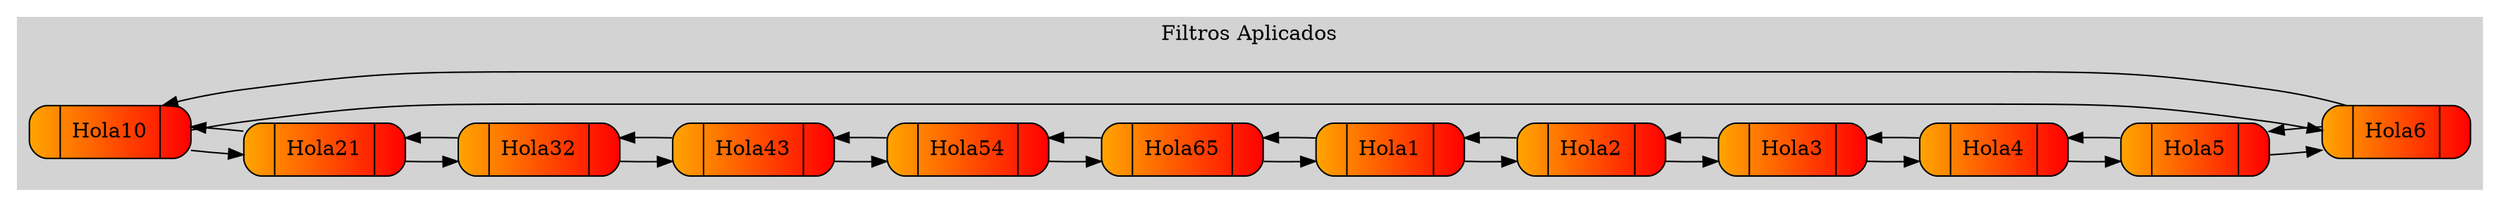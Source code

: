 digraph arbol
{
	rankdir=LR;
	graph [nodesep=0.3];
	subgraph cluster_0{
	style=filled;
	color=lightgrey;
	labelloc=t;
	node [shape = record, style="rounded,filled"fillcolor="orange:red",width=0.7,height=0.5];

	FiltroHola10[label="{ |Hola10| }"];
	FiltroHola21[label="{ |Hola21| }"];
	FiltroHola32[label="{ |Hola32| }"];
	FiltroHola43[label="{ |Hola43| }"];
	FiltroHola54[label="{ |Hola54| }"];
	FiltroHola65[label="{ |Hola65| }"];
	FiltroHola1[label="{ |Hola1| }"];
	FiltroHola2[label="{ |Hola2| }"];
	FiltroHola3[label="{ |Hola3| }"];
	FiltroHola4[label="{ |Hola4| }"];
	FiltroHola5[label="{ |Hola5| }"];
	FiltroHola6[label="{ |Hola6| }"];


	FiltroHola10->FiltroHola21
	FiltroHola21->FiltroHola10
	FiltroHola21->FiltroHola32
	FiltroHola32->FiltroHola21
	FiltroHola32->FiltroHola43
	FiltroHola43->FiltroHola32
	FiltroHola43->FiltroHola54
	FiltroHola54->FiltroHola43
	FiltroHola54->FiltroHola65
	FiltroHola65->FiltroHola54
	FiltroHola65->FiltroHola1
	FiltroHola1->FiltroHola65
	FiltroHola1->FiltroHola2
	FiltroHola2->FiltroHola1
	FiltroHola2->FiltroHola3
	FiltroHola3->FiltroHola2
	FiltroHola3->FiltroHola4
	FiltroHola4->FiltroHola3
	FiltroHola4->FiltroHola5
	FiltroHola5->FiltroHola4
	FiltroHola5->FiltroHola6
	FiltroHola6->FiltroHola5
	FiltroHola6->FiltroHola10
	FiltroHola10->FiltroHola6


	label="Filtros Aplicados

";
	}
}
